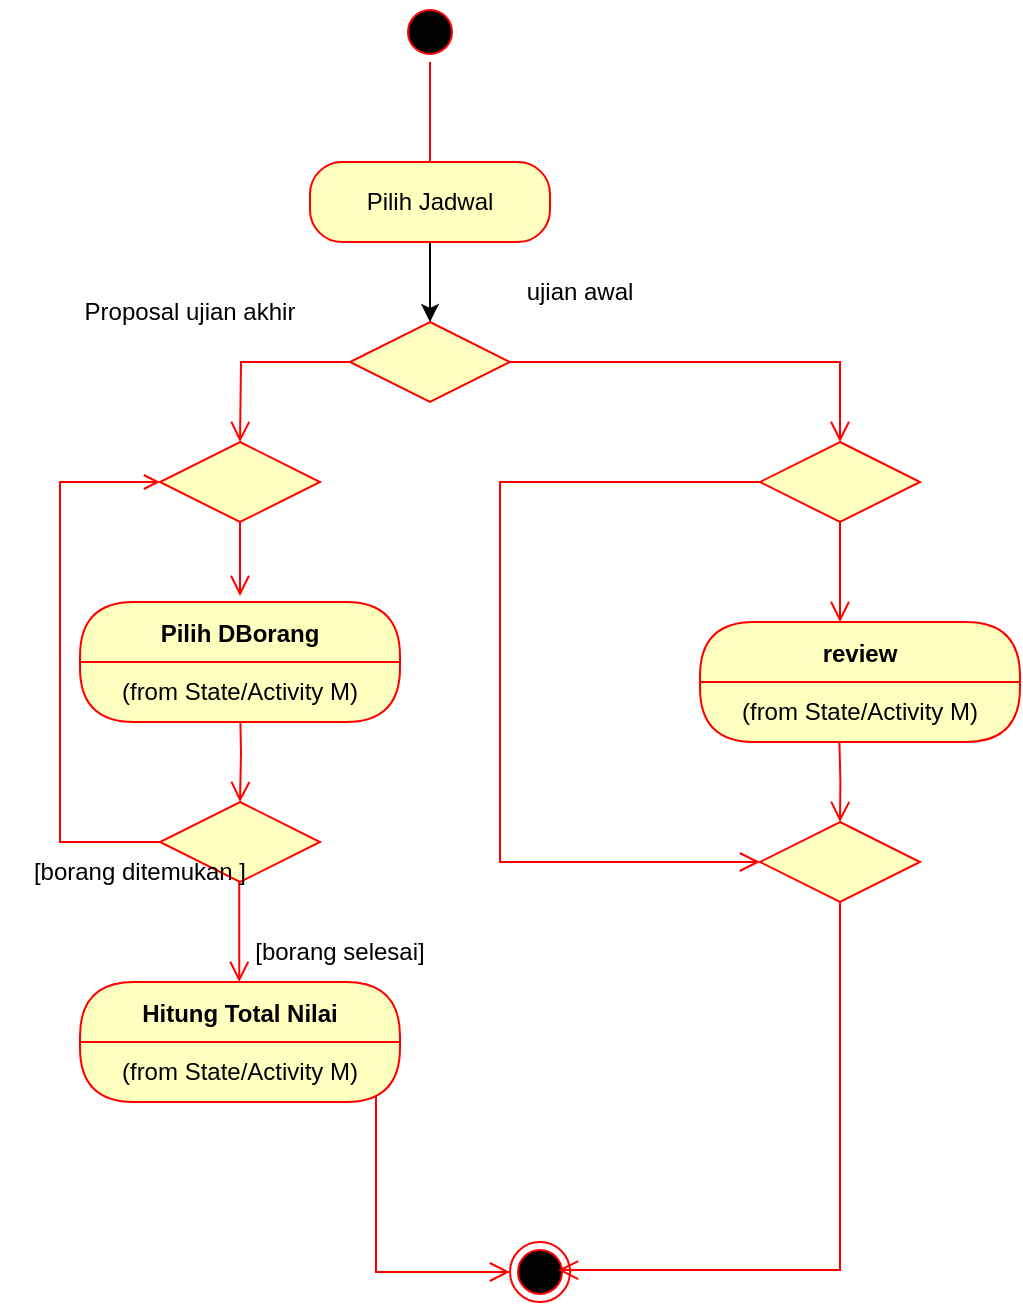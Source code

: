 <mxfile version="22.1.11" type="github">
  <diagram name="Page-1" id="aGl2QQmmw_1IE2wJKrWN">
    <mxGraphModel dx="872" dy="447" grid="1" gridSize="10" guides="1" tooltips="1" connect="1" arrows="1" fold="1" page="1" pageScale="1" pageWidth="850" pageHeight="1100" math="0" shadow="0">
      <root>
        <mxCell id="0" />
        <mxCell id="1" parent="0" />
        <mxCell id="lri0Nj2ABH4roZWUZSL3-2" value="" style="ellipse;html=1;shape=startState;fillColor=#000000;strokeColor=#ff0000;" vertex="1" parent="1">
          <mxGeometry x="410" y="190" width="30" height="30" as="geometry" />
        </mxCell>
        <mxCell id="lri0Nj2ABH4roZWUZSL3-3" value="" style="edgeStyle=orthogonalEdgeStyle;html=1;verticalAlign=bottom;endArrow=open;endSize=8;strokeColor=#ff0000;rounded=0;" edge="1" source="lri0Nj2ABH4roZWUZSL3-2" parent="1">
          <mxGeometry relative="1" as="geometry">
            <mxPoint x="425" y="280" as="targetPoint" />
          </mxGeometry>
        </mxCell>
        <mxCell id="lri0Nj2ABH4roZWUZSL3-9" value="" style="edgeStyle=orthogonalEdgeStyle;rounded=0;orthogonalLoop=1;jettySize=auto;html=1;" edge="1" parent="1" source="lri0Nj2ABH4roZWUZSL3-4" target="lri0Nj2ABH4roZWUZSL3-6">
          <mxGeometry relative="1" as="geometry" />
        </mxCell>
        <mxCell id="lri0Nj2ABH4roZWUZSL3-4" value="Pilih Jadwal" style="rounded=1;whiteSpace=wrap;html=1;arcSize=40;fontColor=#000000;fillColor=#ffffc0;strokeColor=#ff0000;" vertex="1" parent="1">
          <mxGeometry x="365" y="270" width="120" height="40" as="geometry" />
        </mxCell>
        <mxCell id="lri0Nj2ABH4roZWUZSL3-6" value="" style="rhombus;whiteSpace=wrap;html=1;fontColor=#000000;fillColor=#ffffc0;strokeColor=#ff0000;" vertex="1" parent="1">
          <mxGeometry x="385" y="350" width="80" height="40" as="geometry" />
        </mxCell>
        <mxCell id="lri0Nj2ABH4roZWUZSL3-7" value="" style="edgeStyle=orthogonalEdgeStyle;html=1;align=left;verticalAlign=bottom;endArrow=open;endSize=8;strokeColor=#ff0000;rounded=0;entryX=0.5;entryY=0;entryDx=0;entryDy=0;" edge="1" source="lri0Nj2ABH4roZWUZSL3-6" parent="1" target="lri0Nj2ABH4roZWUZSL3-15">
          <mxGeometry x="-1" relative="1" as="geometry">
            <mxPoint x="570" y="360" as="targetPoint" />
          </mxGeometry>
        </mxCell>
        <mxCell id="lri0Nj2ABH4roZWUZSL3-8" value="" style="edgeStyle=orthogonalEdgeStyle;html=1;align=left;verticalAlign=top;endArrow=open;endSize=8;strokeColor=#ff0000;rounded=0;" edge="1" source="lri0Nj2ABH4roZWUZSL3-6" parent="1">
          <mxGeometry x="-1" relative="1" as="geometry">
            <mxPoint x="330" y="410" as="targetPoint" />
          </mxGeometry>
        </mxCell>
        <mxCell id="lri0Nj2ABH4roZWUZSL3-10" value="ujian awal" style="text;html=1;strokeColor=none;fillColor=none;align=center;verticalAlign=middle;whiteSpace=wrap;rounded=0;" vertex="1" parent="1">
          <mxGeometry x="470" y="320" width="60" height="30" as="geometry" />
        </mxCell>
        <mxCell id="lri0Nj2ABH4roZWUZSL3-11" value="Proposal ujian akhir" style="text;html=1;strokeColor=none;fillColor=none;align=center;verticalAlign=middle;whiteSpace=wrap;rounded=0;" vertex="1" parent="1">
          <mxGeometry x="250" y="330" width="110" height="30" as="geometry" />
        </mxCell>
        <mxCell id="lri0Nj2ABH4roZWUZSL3-12" value="" style="rhombus;whiteSpace=wrap;html=1;fontColor=#000000;fillColor=#ffffc0;strokeColor=#ff0000;" vertex="1" parent="1">
          <mxGeometry x="290" y="410" width="80" height="40" as="geometry" />
        </mxCell>
        <mxCell id="lri0Nj2ABH4roZWUZSL3-13" value="" style="edgeStyle=orthogonalEdgeStyle;html=1;align=left;verticalAlign=bottom;endArrow=none;endSize=8;strokeColor=#ff0000;rounded=0;entryX=0;entryY=0.5;entryDx=0;entryDy=0;startArrow=open;startFill=0;endFill=0;" edge="1" source="lri0Nj2ABH4roZWUZSL3-12" parent="1" target="lri0Nj2ABH4roZWUZSL3-23">
          <mxGeometry x="-1" relative="1" as="geometry">
            <mxPoint x="210" y="450" as="targetPoint" />
            <Array as="points">
              <mxPoint x="240" y="430" />
              <mxPoint x="240" y="610" />
            </Array>
          </mxGeometry>
        </mxCell>
        <mxCell id="lri0Nj2ABH4roZWUZSL3-14" value="" style="edgeStyle=orthogonalEdgeStyle;html=1;align=left;verticalAlign=top;endArrow=open;endSize=8;strokeColor=#ff0000;rounded=0;" edge="1" source="lri0Nj2ABH4roZWUZSL3-12" parent="1">
          <mxGeometry x="-1" relative="1" as="geometry">
            <mxPoint x="330" y="487" as="targetPoint" />
            <Array as="points">
              <mxPoint x="330" y="487" />
            </Array>
          </mxGeometry>
        </mxCell>
        <mxCell id="lri0Nj2ABH4roZWUZSL3-15" value="" style="rhombus;whiteSpace=wrap;html=1;fontColor=#000000;fillColor=#ffffc0;strokeColor=#ff0000;" vertex="1" parent="1">
          <mxGeometry x="590" y="410" width="80" height="40" as="geometry" />
        </mxCell>
        <mxCell id="lri0Nj2ABH4roZWUZSL3-16" value="" style="edgeStyle=orthogonalEdgeStyle;html=1;align=left;verticalAlign=bottom;endArrow=open;endSize=8;strokeColor=#ff0000;rounded=0;entryX=0;entryY=0.5;entryDx=0;entryDy=0;" edge="1" parent="1" source="lri0Nj2ABH4roZWUZSL3-15" target="lri0Nj2ABH4roZWUZSL3-36">
          <mxGeometry x="-1" relative="1" as="geometry">
            <mxPoint x="500" y="630" as="targetPoint" />
            <Array as="points">
              <mxPoint x="460" y="430" />
              <mxPoint x="460" y="620" />
            </Array>
          </mxGeometry>
        </mxCell>
        <mxCell id="lri0Nj2ABH4roZWUZSL3-17" value="" style="edgeStyle=orthogonalEdgeStyle;html=1;align=left;verticalAlign=top;endArrow=open;endSize=8;strokeColor=#ff0000;rounded=0;" edge="1" parent="1" source="lri0Nj2ABH4roZWUZSL3-15">
          <mxGeometry x="-1" relative="1" as="geometry">
            <mxPoint x="630" y="500" as="targetPoint" />
          </mxGeometry>
        </mxCell>
        <mxCell id="lri0Nj2ABH4roZWUZSL3-19" value="" style="edgeStyle=orthogonalEdgeStyle;html=1;verticalAlign=bottom;endArrow=open;endSize=8;strokeColor=#ff0000;rounded=0;entryX=0.5;entryY=0;entryDx=0;entryDy=0;" edge="1" parent="1" target="lri0Nj2ABH4roZWUZSL3-23">
          <mxGeometry relative="1" as="geometry">
            <mxPoint x="330" y="600" as="targetPoint" />
            <mxPoint x="330.0" y="540" as="sourcePoint" />
          </mxGeometry>
        </mxCell>
        <mxCell id="lri0Nj2ABH4roZWUZSL3-23" value="" style="rhombus;whiteSpace=wrap;html=1;fontColor=#000000;fillColor=#ffffc0;strokeColor=#ff0000;" vertex="1" parent="1">
          <mxGeometry x="290" y="590" width="80" height="40" as="geometry" />
        </mxCell>
        <mxCell id="lri0Nj2ABH4roZWUZSL3-24" value="Pilih DBorang" style="swimlane;fontStyle=1;align=center;verticalAlign=middle;childLayout=stackLayout;horizontal=1;startSize=30;horizontalStack=0;resizeParent=0;resizeLast=1;container=0;fontColor=#000000;collapsible=0;rounded=1;arcSize=30;strokeColor=#ff0000;fillColor=#ffffc0;swimlaneFillColor=#ffffc0;dropTarget=0;" vertex="1" parent="1">
          <mxGeometry x="250" y="490" width="160" height="60" as="geometry" />
        </mxCell>
        <mxCell id="lri0Nj2ABH4roZWUZSL3-25" value="(from State/Activity M)" style="text;html=1;strokeColor=none;fillColor=none;align=center;verticalAlign=middle;spacingLeft=4;spacingRight=4;whiteSpace=wrap;overflow=hidden;rotatable=0;fontColor=#000000;" vertex="1" parent="lri0Nj2ABH4roZWUZSL3-24">
          <mxGeometry y="30" width="160" height="30" as="geometry" />
        </mxCell>
        <mxCell id="lri0Nj2ABH4roZWUZSL3-29" value="" style="edgeStyle=orthogonalEdgeStyle;html=1;verticalAlign=bottom;endArrow=open;endSize=8;strokeColor=#ff0000;rounded=0;entryX=0.5;entryY=0;entryDx=0;entryDy=0;" edge="1" parent="1">
          <mxGeometry relative="1" as="geometry">
            <mxPoint x="329.62" y="680" as="targetPoint" />
            <mxPoint x="329.62" y="630" as="sourcePoint" />
          </mxGeometry>
        </mxCell>
        <mxCell id="lri0Nj2ABH4roZWUZSL3-32" value="[borang ditemukan ]" style="text;html=1;strokeColor=none;fillColor=none;align=center;verticalAlign=middle;whiteSpace=wrap;rounded=0;" vertex="1" parent="1">
          <mxGeometry x="210" y="610" width="140" height="30" as="geometry" />
        </mxCell>
        <mxCell id="lri0Nj2ABH4roZWUZSL3-33" value="[borang selesai]" style="text;html=1;strokeColor=none;fillColor=none;align=center;verticalAlign=middle;whiteSpace=wrap;rounded=0;" vertex="1" parent="1">
          <mxGeometry x="310" y="650" width="140" height="30" as="geometry" />
        </mxCell>
        <mxCell id="lri0Nj2ABH4roZWUZSL3-34" value="review" style="swimlane;fontStyle=1;align=center;verticalAlign=middle;childLayout=stackLayout;horizontal=1;startSize=30;horizontalStack=0;resizeParent=0;resizeLast=1;container=0;fontColor=#000000;collapsible=0;rounded=1;arcSize=30;strokeColor=#ff0000;fillColor=#ffffc0;swimlaneFillColor=#ffffc0;dropTarget=0;" vertex="1" parent="1">
          <mxGeometry x="560" y="500" width="160" height="60" as="geometry" />
        </mxCell>
        <mxCell id="lri0Nj2ABH4roZWUZSL3-35" value="(from State/Activity M)" style="text;html=1;strokeColor=none;fillColor=none;align=center;verticalAlign=middle;spacingLeft=4;spacingRight=4;whiteSpace=wrap;overflow=hidden;rotatable=0;fontColor=#000000;" vertex="1" parent="lri0Nj2ABH4roZWUZSL3-34">
          <mxGeometry y="30" width="160" height="30" as="geometry" />
        </mxCell>
        <mxCell id="lri0Nj2ABH4roZWUZSL3-36" value="" style="rhombus;whiteSpace=wrap;html=1;fontColor=#000000;fillColor=#ffffc0;strokeColor=#ff0000;" vertex="1" parent="1">
          <mxGeometry x="590" y="600" width="80" height="40" as="geometry" />
        </mxCell>
        <mxCell id="lri0Nj2ABH4roZWUZSL3-38" value="" style="edgeStyle=orthogonalEdgeStyle;html=1;align=left;verticalAlign=top;endArrow=open;endSize=8;strokeColor=#ff0000;rounded=0;" edge="1" parent="1">
          <mxGeometry x="-1" relative="1" as="geometry">
            <mxPoint x="630" y="600" as="targetPoint" />
            <mxPoint x="629.71" y="560" as="sourcePoint" />
          </mxGeometry>
        </mxCell>
        <mxCell id="lri0Nj2ABH4roZWUZSL3-41" value="" style="edgeStyle=orthogonalEdgeStyle;html=1;verticalAlign=bottom;endArrow=open;endSize=8;strokeColor=#ff0000;rounded=0;entryX=0;entryY=0.5;entryDx=0;entryDy=0;" edge="1" parent="1" target="lri0Nj2ABH4roZWUZSL3-44">
          <mxGeometry relative="1" as="geometry">
            <mxPoint x="330" y="780" as="targetPoint" />
            <mxPoint x="330" y="720" as="sourcePoint" />
            <Array as="points">
              <mxPoint x="330" y="721" />
              <mxPoint x="398" y="721" />
              <mxPoint x="398" y="825" />
            </Array>
          </mxGeometry>
        </mxCell>
        <mxCell id="lri0Nj2ABH4roZWUZSL3-42" value="Hitung Total Nilai" style="swimlane;fontStyle=1;align=center;verticalAlign=middle;childLayout=stackLayout;horizontal=1;startSize=30;horizontalStack=0;resizeParent=0;resizeLast=1;container=0;fontColor=#000000;collapsible=0;rounded=1;arcSize=30;strokeColor=#ff0000;fillColor=#ffffc0;swimlaneFillColor=#ffffc0;dropTarget=0;" vertex="1" parent="1">
          <mxGeometry x="250" y="680" width="160" height="60" as="geometry" />
        </mxCell>
        <mxCell id="lri0Nj2ABH4roZWUZSL3-43" value="(from State/Activity M)" style="text;html=1;strokeColor=none;fillColor=none;align=center;verticalAlign=middle;spacingLeft=4;spacingRight=4;whiteSpace=wrap;overflow=hidden;rotatable=0;fontColor=#000000;" vertex="1" parent="lri0Nj2ABH4roZWUZSL3-42">
          <mxGeometry y="30" width="160" height="30" as="geometry" />
        </mxCell>
        <mxCell id="lri0Nj2ABH4roZWUZSL3-44" value="" style="ellipse;html=1;shape=endState;fillColor=#000000;strokeColor=#ff0000;" vertex="1" parent="1">
          <mxGeometry x="465" y="810" width="30" height="30" as="geometry" />
        </mxCell>
        <mxCell id="lri0Nj2ABH4roZWUZSL3-47" value="" style="edgeStyle=orthogonalEdgeStyle;html=1;align=left;verticalAlign=top;endArrow=open;endSize=8;strokeColor=#ff0000;rounded=0;entryX=0.8;entryY=0.467;entryDx=0;entryDy=0;entryPerimeter=0;exitX=0.5;exitY=1;exitDx=0;exitDy=0;" edge="1" parent="1" source="lri0Nj2ABH4roZWUZSL3-36" target="lri0Nj2ABH4roZWUZSL3-44">
          <mxGeometry x="-1" relative="1" as="geometry">
            <mxPoint x="640" y="610" as="targetPoint" />
            <mxPoint x="639.71" y="570" as="sourcePoint" />
            <Array as="points">
              <mxPoint x="630" y="824" />
            </Array>
          </mxGeometry>
        </mxCell>
      </root>
    </mxGraphModel>
  </diagram>
</mxfile>
